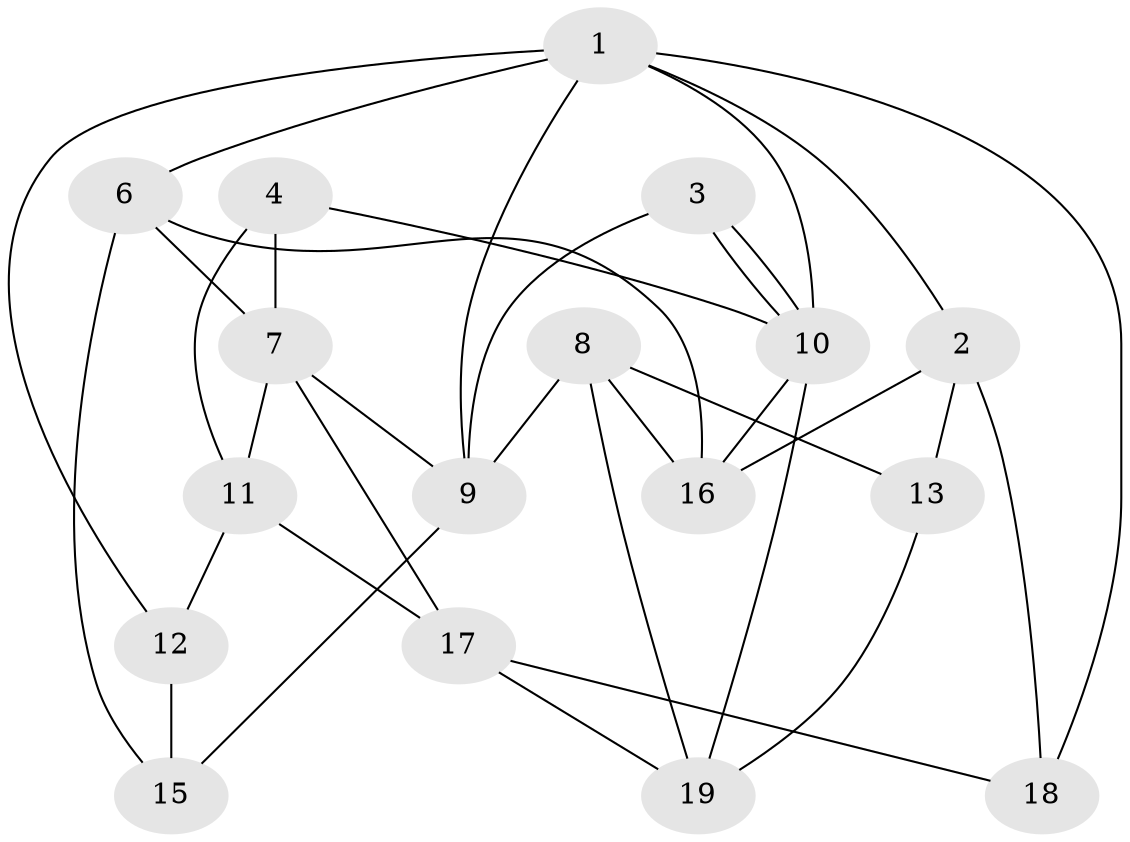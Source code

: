 // Generated by graph-tools (version 1.1) at 2025/46/02/15/25 05:46:28]
// undirected, 17 vertices, 34 edges
graph export_dot {
graph [start="1"]
  node [color=gray90,style=filled];
  1;
  2 [super="+14"];
  3 [super="+20"];
  4;
  6;
  7;
  8;
  9 [super="+5+20"];
  10;
  11;
  12;
  13 [super="+5"];
  15 [super="+14"];
  16;
  17;
  18;
  19;
  1 -- 6;
  1 -- 12;
  1 -- 2;
  1 -- 9;
  1 -- 10;
  1 -- 18;
  2 -- 13;
  2 -- 16;
  2 -- 18;
  3 -- 9;
  3 -- 10;
  3 -- 10;
  4 -- 11;
  4 -- 10;
  4 -- 7;
  6 -- 16;
  6 -- 7;
  6 -- 15;
  7 -- 17;
  7 -- 9;
  7 -- 11;
  8 -- 9;
  8 -- 16;
  8 -- 13;
  8 -- 19;
  9 -- 15;
  10 -- 16;
  10 -- 19;
  11 -- 17;
  11 -- 12;
  12 -- 15;
  13 -- 19;
  17 -- 19;
  17 -- 18;
}

